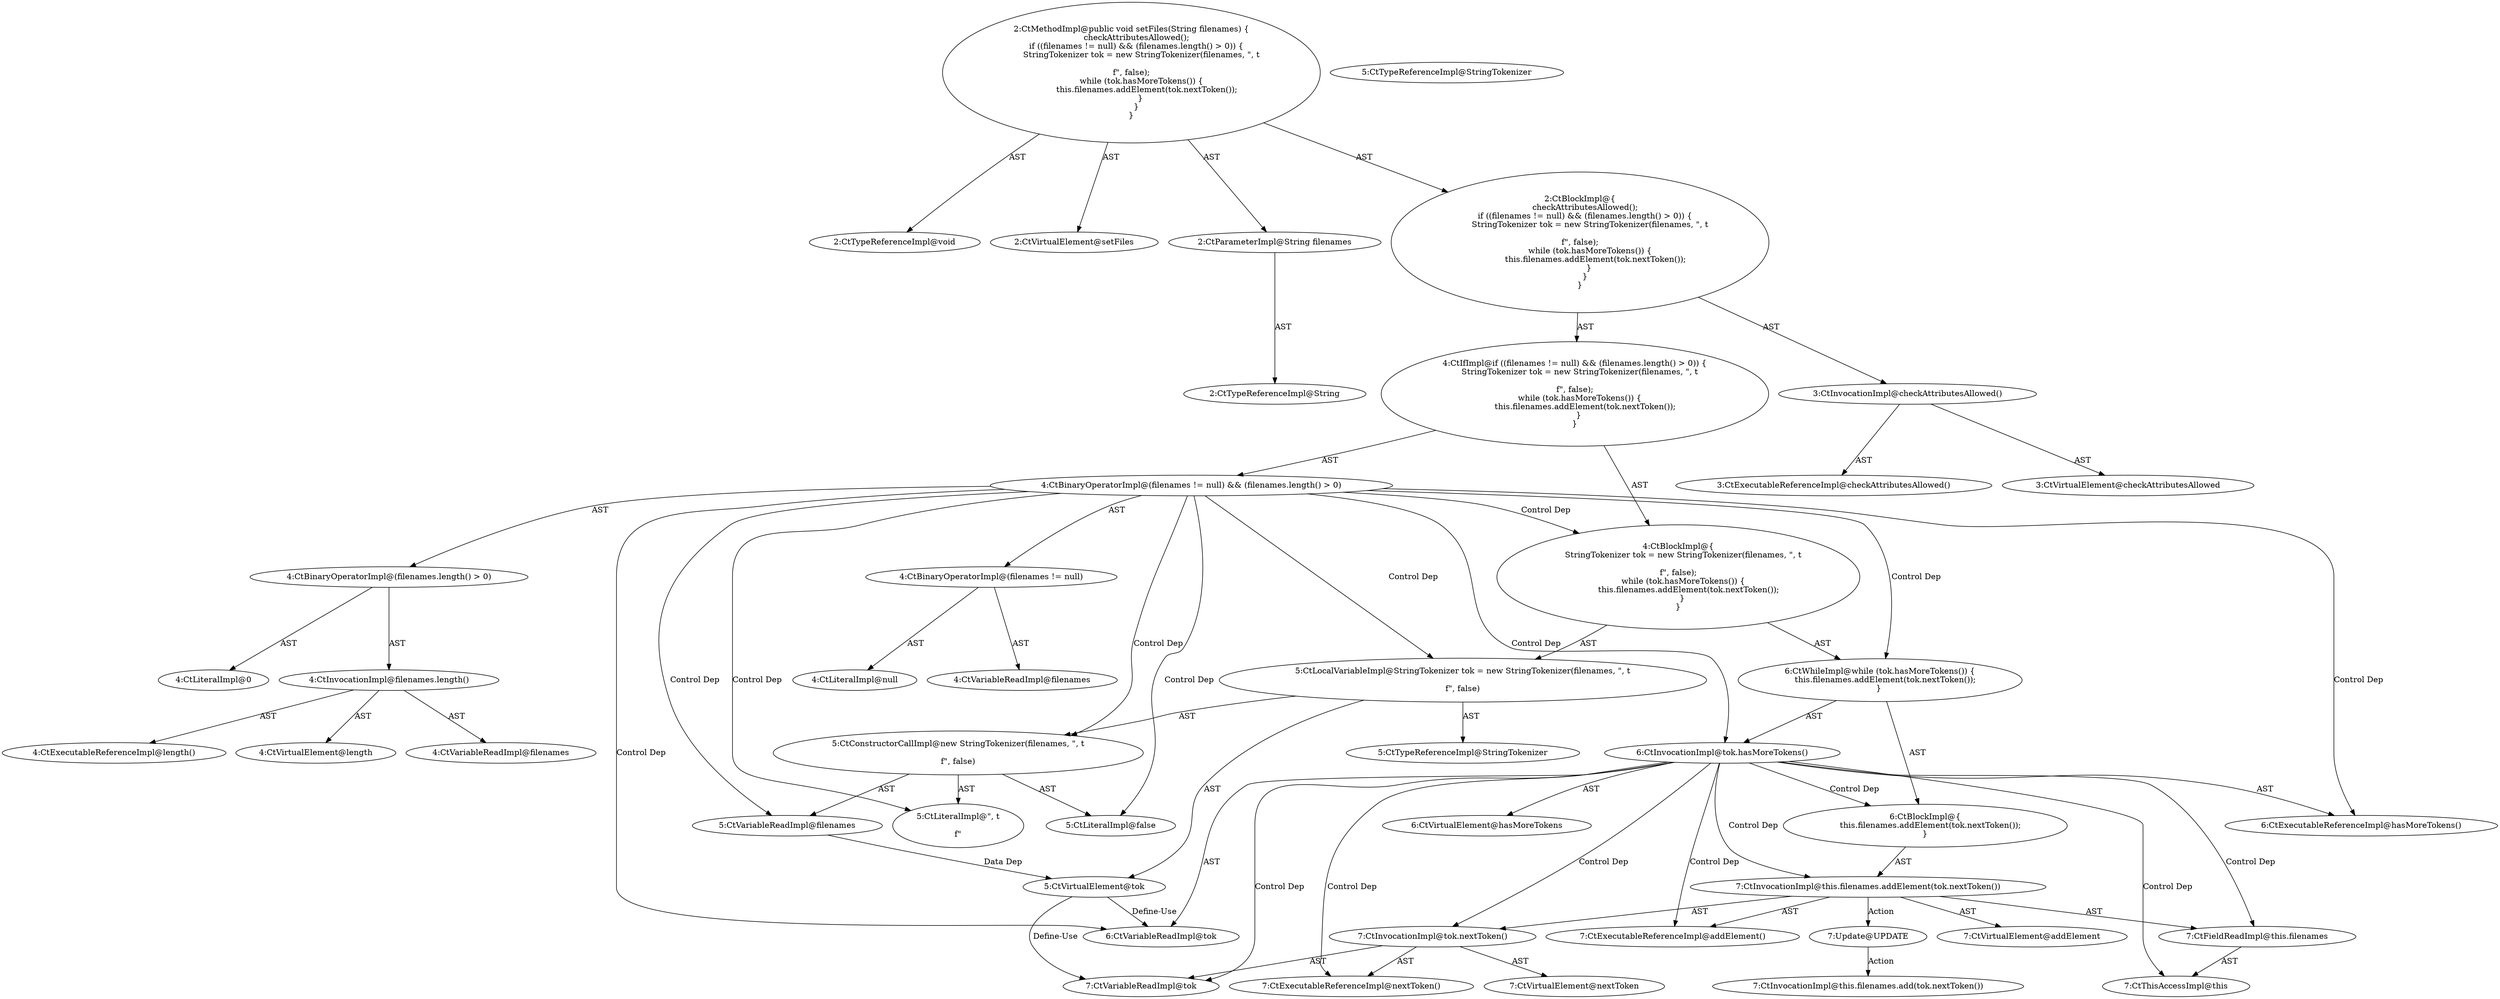 digraph "setFiles#?,String" {
0 [label="2:CtTypeReferenceImpl@void" shape=ellipse]
1 [label="2:CtVirtualElement@setFiles" shape=ellipse]
2 [label="2:CtParameterImpl@String filenames" shape=ellipse]
3 [label="2:CtTypeReferenceImpl@String" shape=ellipse]
4 [label="3:CtExecutableReferenceImpl@checkAttributesAllowed()" shape=ellipse]
5 [label="3:CtVirtualElement@checkAttributesAllowed" shape=ellipse]
6 [label="3:CtInvocationImpl@checkAttributesAllowed()" shape=ellipse]
7 [label="4:CtVariableReadImpl@filenames" shape=ellipse]
8 [label="4:CtLiteralImpl@null" shape=ellipse]
9 [label="4:CtBinaryOperatorImpl@(filenames != null)" shape=ellipse]
10 [label="4:CtExecutableReferenceImpl@length()" shape=ellipse]
11 [label="4:CtVirtualElement@length" shape=ellipse]
12 [label="4:CtVariableReadImpl@filenames" shape=ellipse]
13 [label="4:CtInvocationImpl@filenames.length()" shape=ellipse]
14 [label="4:CtLiteralImpl@0" shape=ellipse]
15 [label="4:CtBinaryOperatorImpl@(filenames.length() > 0)" shape=ellipse]
16 [label="4:CtBinaryOperatorImpl@(filenames != null) && (filenames.length() > 0)" shape=ellipse]
17 [label="5:CtTypeReferenceImpl@StringTokenizer" shape=ellipse]
18 [label="5:CtTypeReferenceImpl@StringTokenizer" shape=ellipse]
19 [label="5:CtVariableReadImpl@filenames" shape=ellipse]
20 [label="5:CtLiteralImpl@\", \t\n\r\f\"" shape=ellipse]
21 [label="5:CtLiteralImpl@false" shape=ellipse]
22 [label="5:CtConstructorCallImpl@new StringTokenizer(filenames, \", \t\n\r\f\", false)" shape=ellipse]
23 [label="5:CtVirtualElement@tok" shape=ellipse]
24 [label="5:CtLocalVariableImpl@StringTokenizer tok = new StringTokenizer(filenames, \", \t\n\r\f\", false)" shape=ellipse]
25 [label="6:CtExecutableReferenceImpl@hasMoreTokens()" shape=ellipse]
26 [label="6:CtVirtualElement@hasMoreTokens" shape=ellipse]
27 [label="6:CtVariableReadImpl@tok" shape=ellipse]
28 [label="6:CtInvocationImpl@tok.hasMoreTokens()" shape=ellipse]
29 [label="7:CtExecutableReferenceImpl@addElement()" shape=ellipse]
30 [label="7:CtVirtualElement@addElement" shape=ellipse]
31 [label="7:CtThisAccessImpl@this" shape=ellipse]
32 [label="7:CtFieldReadImpl@this.filenames" shape=ellipse]
33 [label="7:CtExecutableReferenceImpl@nextToken()" shape=ellipse]
34 [label="7:CtVirtualElement@nextToken" shape=ellipse]
35 [label="7:CtVariableReadImpl@tok" shape=ellipse]
36 [label="7:CtInvocationImpl@tok.nextToken()" shape=ellipse]
37 [label="7:CtInvocationImpl@this.filenames.addElement(tok.nextToken())" shape=ellipse]
38 [label="6:CtBlockImpl@\{
    this.filenames.addElement(tok.nextToken());
\}" shape=ellipse]
39 [label="6:CtWhileImpl@while (tok.hasMoreTokens()) \{
    this.filenames.addElement(tok.nextToken());
\} " shape=ellipse]
40 [label="4:CtBlockImpl@\{
    StringTokenizer tok = new StringTokenizer(filenames, \", \t\n\r\f\", false);
    while (tok.hasMoreTokens()) \{
        this.filenames.addElement(tok.nextToken());
    \} 
\}" shape=ellipse]
41 [label="4:CtIfImpl@if ((filenames != null) && (filenames.length() > 0)) \{
    StringTokenizer tok = new StringTokenizer(filenames, \", \t\n\r\f\", false);
    while (tok.hasMoreTokens()) \{
        this.filenames.addElement(tok.nextToken());
    \} 
\}" shape=ellipse]
42 [label="2:CtBlockImpl@\{
    checkAttributesAllowed();
    if ((filenames != null) && (filenames.length() > 0)) \{
        StringTokenizer tok = new StringTokenizer(filenames, \", \t\n\r\f\", false);
        while (tok.hasMoreTokens()) \{
            this.filenames.addElement(tok.nextToken());
        \} 
    \}
\}" shape=ellipse]
43 [label="2:CtMethodImpl@public void setFiles(String filenames) \{
    checkAttributesAllowed();
    if ((filenames != null) && (filenames.length() > 0)) \{
        StringTokenizer tok = new StringTokenizer(filenames, \", \t\n\r\f\", false);
        while (tok.hasMoreTokens()) \{
            this.filenames.addElement(tok.nextToken());
        \} 
    \}
\}" shape=ellipse]
44 [label="7:Update@UPDATE" shape=ellipse]
45 [label="7:CtInvocationImpl@this.filenames.add(tok.nextToken())" shape=ellipse]
2 -> 3 [label="AST"];
6 -> 5 [label="AST"];
6 -> 4 [label="AST"];
9 -> 7 [label="AST"];
9 -> 8 [label="AST"];
13 -> 11 [label="AST"];
13 -> 12 [label="AST"];
13 -> 10 [label="AST"];
15 -> 13 [label="AST"];
15 -> 14 [label="AST"];
16 -> 9 [label="AST"];
16 -> 15 [label="AST"];
16 -> 40 [label="Control Dep"];
16 -> 24 [label="Control Dep"];
16 -> 22 [label="Control Dep"];
16 -> 19 [label="Control Dep"];
16 -> 20 [label="Control Dep"];
16 -> 21 [label="Control Dep"];
16 -> 39 [label="Control Dep"];
16 -> 28 [label="Control Dep"];
16 -> 25 [label="Control Dep"];
16 -> 27 [label="Control Dep"];
19 -> 23 [label="Data Dep"];
22 -> 19 [label="AST"];
22 -> 20 [label="AST"];
22 -> 21 [label="AST"];
23 -> 27 [label="Define-Use"];
23 -> 35 [label="Define-Use"];
24 -> 23 [label="AST"];
24 -> 17 [label="AST"];
24 -> 22 [label="AST"];
28 -> 26 [label="AST"];
28 -> 27 [label="AST"];
28 -> 25 [label="AST"];
28 -> 38 [label="Control Dep"];
28 -> 37 [label="Control Dep"];
28 -> 29 [label="Control Dep"];
28 -> 32 [label="Control Dep"];
28 -> 31 [label="Control Dep"];
28 -> 36 [label="Control Dep"];
28 -> 33 [label="Control Dep"];
28 -> 35 [label="Control Dep"];
32 -> 31 [label="AST"];
36 -> 34 [label="AST"];
36 -> 35 [label="AST"];
36 -> 33 [label="AST"];
37 -> 30 [label="AST"];
37 -> 32 [label="AST"];
37 -> 29 [label="AST"];
37 -> 36 [label="AST"];
37 -> 44 [label="Action"];
38 -> 37 [label="AST"];
39 -> 28 [label="AST"];
39 -> 38 [label="AST"];
40 -> 24 [label="AST"];
40 -> 39 [label="AST"];
41 -> 16 [label="AST"];
41 -> 40 [label="AST"];
42 -> 6 [label="AST"];
42 -> 41 [label="AST"];
43 -> 1 [label="AST"];
43 -> 0 [label="AST"];
43 -> 2 [label="AST"];
43 -> 42 [label="AST"];
44 -> 45 [label="Action"];
}